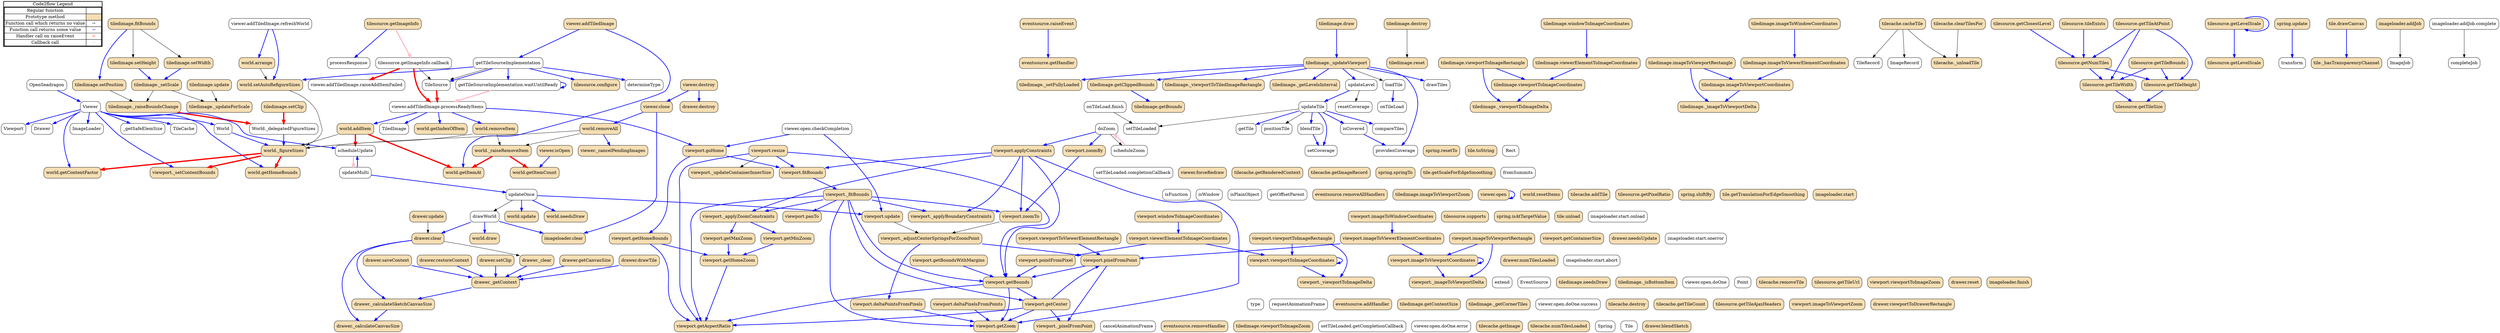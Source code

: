 digraph G {
clusterrank = "global";
mclimit = 1000;
concentrate = false;
			subgraph legend{
			rank = min;
			label = "legend";
			Legend [shape=none, margin=0, label = <
				<table cellspacing="0" cellpadding="0" border="1"><tr><td>Code2flow Legend</td></tr><tr><td>
				<table cellspacing="0">
				<tr><td>Regular function</td><td width="50px"></td></tr>
				<tr><td>Prototype method</td><td bgcolor='wheat'></td></tr>
				<tr><td>Function call which returns no value</td><td>&#8594;</td></tr>
				<tr><td>Function call returns some value</td><td><font color='blue'>&#8594;</font></td></tr>
				<tr><td>Handler call on raiseEvent</td><td><font color='red'>&#8594;</font></td></tr>
                <tr><td>Callback call</td><td><font color='pink'>&#8594;</font></td></tr>
				</table></td></tr></table>
				>];}

node2 [splines=ortho shape = "rect" style = "rounded" label = "OpenSeadragon" ];
node6 [splines=ortho shape = "rect" style = "rounded" label = "isFunction" ];
node8 [splines=ortho shape = "rect" style = "rounded" label = "isWindow" ];
node10 [splines=ortho shape = "rect" style = "rounded" label = "type" ];
node12 [splines=ortho shape = "rect" style = "rounded" label = "isPlainObject" ];
node18 [splines=ortho shape = "rect" style = "rounded" label = "extend" ];
node21 [splines=ortho shape = "rect" style = "rounded" label = "requestAnimationFrame" ];
node23 [splines=ortho shape = "rect" style = "rounded" label = "cancelAnimationFrame" ];
node26 [splines=ortho shape = "rect" style = "rounded" label = "getOffsetParent" ];

node35 [splines=ortho shape = "rect" style = "rounded" label = "EventSource" ];
node38 [splines=ortho shape = "rect" style = "rounded,filled" fillcolor = "wheat" label = "eventsource.addHandler" ];
node40 [splines=ortho shape = "rect" style = "rounded,filled" fillcolor = "wheat" label = "eventsource.removeHandler" ];
node42 [splines=ortho shape = "rect" style = "rounded,filled" fillcolor = "wheat" label = "eventsource.removeAllHandlers" ];
node44 [splines=ortho shape = "rect" style = "rounded,filled" fillcolor = "wheat" label = "eventsource.getHandler" ];
node46 [splines=ortho shape = "rect" style = "rounded,filled" fillcolor = "wheat" label = "eventsource.raiseEvent" ];

node52 [splines=ortho shape = "rect" style = "rounded" label = "TiledImage" ];
node55 [splines=ortho shape = "rect" style = "rounded,filled" fillcolor = "wheat" label = "tiledimage.needsDraw" ];
node57 [splines=ortho shape = "rect" style = "rounded,filled" fillcolor = "wheat" label = "tiledimage._setFullyLoaded" ];
node59 [splines=ortho shape = "rect" style = "rounded,filled" fillcolor = "wheat" label = "tiledimage.reset" ];
node61 [splines=ortho shape = "rect" style = "rounded,filled" fillcolor = "wheat" label = "tiledimage.update" ];
node63 [splines=ortho shape = "rect" style = "rounded,filled" fillcolor = "wheat" label = "tiledimage.draw" ];
node65 [splines=ortho shape = "rect" style = "rounded,filled" fillcolor = "wheat" label = "tiledimage.destroy" ];
node67 [splines=ortho shape = "rect" style = "rounded,filled" fillcolor = "wheat" label = "tiledimage.getBounds" ];
node69 [splines=ortho shape = "rect" style = "rounded,filled" fillcolor = "wheat" label = "tiledimage.getClippedBounds" ];
node71 [splines=ortho shape = "rect" style = "rounded,filled" fillcolor = "wheat" label = "tiledimage.getContentSize" ];
node73 [splines=ortho shape = "rect" style = "rounded,filled" fillcolor = "wheat" label = "tiledimage._viewportToImageDelta" ];
node75 [splines=ortho shape = "rect" style = "rounded,filled" fillcolor = "wheat" label = "tiledimage.viewportToImageCoordinates" ];
node77 [splines=ortho shape = "rect" style = "rounded,filled" fillcolor = "wheat" label = "tiledimage._imageToViewportDelta" ];
node79 [splines=ortho shape = "rect" style = "rounded,filled" fillcolor = "wheat" label = "tiledimage.imageToViewportCoordinates" ];
node81 [splines=ortho shape = "rect" style = "rounded,filled" fillcolor = "wheat" label = "tiledimage.imageToViewportRectangle" ];
node83 [splines=ortho shape = "rect" style = "rounded,filled" fillcolor = "wheat" label = "tiledimage.viewportToImageRectangle" ];
node85 [splines=ortho shape = "rect" style = "rounded,filled" fillcolor = "wheat" label = "tiledimage.viewerElementToImageCoordinates" ];
node87 [splines=ortho shape = "rect" style = "rounded,filled" fillcolor = "wheat" label = "tiledimage.imageToViewerElementCoordinates" ];
node89 [splines=ortho shape = "rect" style = "rounded,filled" fillcolor = "wheat" label = "tiledimage.windowToImageCoordinates" ];
node91 [splines=ortho shape = "rect" style = "rounded,filled" fillcolor = "wheat" label = "tiledimage.imageToWindowCoordinates" ];
node93 [splines=ortho shape = "rect" style = "rounded,filled" fillcolor = "wheat" label = "tiledimage._viewportToTiledImageRectangle" ];
node95 [splines=ortho shape = "rect" style = "rounded,filled" fillcolor = "wheat" label = "tiledimage.viewportToImageZoom" ];
node97 [splines=ortho shape = "rect" style = "rounded,filled" fillcolor = "wheat" label = "tiledimage.imageToViewportZoom" ];
node99 [splines=ortho shape = "rect" style = "rounded,filled" fillcolor = "wheat" label = "tiledimage.setPosition" ];
node101 [splines=ortho shape = "rect" style = "rounded,filled" fillcolor = "wheat" label = "tiledimage.setWidth" ];
node103 [splines=ortho shape = "rect" style = "rounded,filled" fillcolor = "wheat" label = "tiledimage.setHeight" ];
node105 [splines=ortho shape = "rect" style = "rounded,filled" fillcolor = "wheat" label = "tiledimage.fitBounds" ];
node107 [splines=ortho shape = "rect" style = "rounded,filled" fillcolor = "wheat" label = "tiledimage.setClip" ];
node109 [splines=ortho shape = "rect" style = "rounded,filled" fillcolor = "wheat" label = "tiledimage._setScale" ];
node111 [splines=ortho shape = "rect" style = "rounded,filled" fillcolor = "wheat" label = "tiledimage._updateForScale" ];
node113 [splines=ortho shape = "rect" style = "rounded,filled" fillcolor = "wheat" label = "tiledimage._raiseBoundsChange" ];
node115 [splines=ortho shape = "rect" style = "rounded,filled" fillcolor = "wheat" label = "tiledimage._isBottomItem" ];
node117 [splines=ortho shape = "rect" style = "rounded,filled" fillcolor = "wheat" label = "tiledimage._getLevelsInterval" ];
node120 [splines=ortho shape = "rect" style = "rounded,filled" fillcolor = "wheat" label = "tiledimage._updateViewport" ];
node122 [splines=ortho shape = "rect" style = "rounded,filled" fillcolor = "wheat" label = "tiledimage._getCornerTiles" ];
node124 [splines=ortho shape = "rect" style = "rounded" label = "updateLevel" ];
node126 [splines=ortho shape = "rect" style = "rounded" label = "updateTile" ];
node128 [splines=ortho shape = "rect" style = "rounded" label = "getTile" ];
node130 [splines=ortho shape = "rect" style = "rounded" label = "loadTile" ];
node134 [splines=ortho shape = "rect" style = "rounded" label = "onTileLoad" ];
node133 [splines=ortho shape = "rect" style = "rounded" label = "onTileLoad.finish" ];
node140 [splines=ortho shape = "rect" style = "rounded" label = "setTileLoaded" ];
node137 [splines=ortho shape = "rect" style = "rounded" label = "setTileLoaded.getCompletionCallback" ];
node139 [splines=ortho shape = "rect" style = "rounded" label = "setTileLoaded.completionCallback" ];
node142 [splines=ortho shape = "rect" style = "rounded" label = "positionTile" ];
node144 [splines=ortho shape = "rect" style = "rounded" label = "blendTile" ];
node146 [splines=ortho shape = "rect" style = "rounded" label = "providesCoverage" ];
node148 [splines=ortho shape = "rect" style = "rounded" label = "isCovered" ];
node150 [splines=ortho shape = "rect" style = "rounded" label = "setCoverage" ];
node152 [splines=ortho shape = "rect" style = "rounded" label = "resetCoverage" ];
node154 [splines=ortho shape = "rect" style = "rounded" label = "compareTiles" ];
node156 [splines=ortho shape = "rect" style = "rounded" label = "drawTiles" ];

node167 [splines=ortho shape = "rect" style = "rounded" label = "Viewer" ];
node170 [splines=ortho shape = "rect" style = "rounded,filled" fillcolor = "wheat" label = "viewer.isOpen" ];
node180 [splines=ortho shape = "rect" style = "rounded,filled" fillcolor = "wheat" label = "viewer.open" ];
node173 [splines=ortho shape = "rect" style = "rounded" label = "viewer.open.checkCompletion" ];
node179 [splines=ortho shape = "rect" style = "rounded" label = "viewer.open.doOne" ];
node176 [splines=ortho shape = "rect" style = "rounded" label = "viewer.open.doOne.success" ];
node178 [splines=ortho shape = "rect" style = "rounded" label = "viewer.open.doOne.error" ];
node182 [splines=ortho shape = "rect" style = "rounded,filled" fillcolor = "wheat" label = "viewer.close" ];
node184 [splines=ortho shape = "rect" style = "rounded,filled" fillcolor = "wheat" label = "viewer.destroy" ];
node193 [splines=ortho shape = "rect" style = "rounded,filled" fillcolor = "wheat" label = "viewer.addTiledImage" ];
node188 [splines=ortho shape = "rect" style = "rounded" label = "viewer.addTiledImage.raiseAddItemFailed" ];
node190 [splines=ortho shape = "rect" style = "rounded" label = "viewer.addTiledImage.refreshWorld" ];
node192 [splines=ortho shape = "rect" style = "rounded" label = "viewer.addTiledImage.processReadyItems" ];
node195 [splines=ortho shape = "rect" style = "rounded,filled" fillcolor = "wheat" label = "viewer.forceRedraw" ];
node197 [splines=ortho shape = "rect" style = "rounded,filled" fillcolor = "wheat" label = "viewer._cancelPendingImages" ];
node199 [splines=ortho shape = "rect" style = "rounded" label = "_getSafeElemSize" ];
node205 [splines=ortho shape = "rect" style = "rounded" label = "getTileSourceImplementation" ];
node202 [splines=ortho shape = "rect" style = "rounded" label = "getTileSourceImplementation.waitUntilReady" ];
node209 [splines=ortho shape = "rect" style = "rounded" label = "scheduleUpdate" ];
node211 [splines=ortho shape = "rect" style = "rounded" label = "updateMulti" ];
node213 [splines=ortho shape = "rect" style = "rounded" label = "updateOnce" ];
node215 [splines=ortho shape = "rect" style = "rounded" label = "drawWorld" ];
node217 [splines=ortho shape = "rect" style = "rounded" label = "scheduleZoom" ];
node219 [splines=ortho shape = "rect" style = "rounded" label = "doZoom" ];

node227 [splines=ortho shape = "rect" style = "rounded" label = "World" ];
node226 [splines=ortho shape = "rect" style = "rounded" label = "World._delegatedFigureSizes" ];
node230 [splines=ortho shape = "rect" style = "rounded,filled" fillcolor = "wheat" label = "world.addItem" ];
node232 [splines=ortho shape = "rect" style = "rounded,filled" fillcolor = "wheat" label = "world.getItemAt" ];
node234 [splines=ortho shape = "rect" style = "rounded,filled" fillcolor = "wheat" label = "world.getIndexOfItem" ];
node236 [splines=ortho shape = "rect" style = "rounded,filled" fillcolor = "wheat" label = "world.getItemCount" ];
node238 [splines=ortho shape = "rect" style = "rounded,filled" fillcolor = "wheat" label = "world.removeItem" ];
node240 [splines=ortho shape = "rect" style = "rounded,filled" fillcolor = "wheat" label = "world.removeAll" ];
node242 [splines=ortho shape = "rect" style = "rounded,filled" fillcolor = "wheat" label = "world.resetItems" ];
node244 [splines=ortho shape = "rect" style = "rounded,filled" fillcolor = "wheat" label = "world.update" ];
node246 [splines=ortho shape = "rect" style = "rounded,filled" fillcolor = "wheat" label = "world.draw" ];
node248 [splines=ortho shape = "rect" style = "rounded,filled" fillcolor = "wheat" label = "world.needsDraw" ];
node250 [splines=ortho shape = "rect" style = "rounded,filled" fillcolor = "wheat" label = "world.getHomeBounds" ];
node252 [splines=ortho shape = "rect" style = "rounded,filled" fillcolor = "wheat" label = "world.getContentFactor" ];
node254 [splines=ortho shape = "rect" style = "rounded,filled" fillcolor = "wheat" label = "world.setAutoRefigureSizes" ];
node256 [splines=ortho shape = "rect" style = "rounded,filled" fillcolor = "wheat" label = "world.arrange" ];
node258 [splines=ortho shape = "rect" style = "rounded,filled" fillcolor = "wheat" label = "world._figureSizes" ];
node260 [splines=ortho shape = "rect" style = "rounded,filled" fillcolor = "wheat" label = "world._raiseRemoveItem" ];

node266 [splines=ortho shape = "rect" style = "rounded" label = "Point" ];











node310 [splines=ortho shape = "rect" style = "rounded" label = "TileCache" ];
node293 [splines=ortho shape = "rect" style = "rounded" label = "TileRecord" ];
node295 [splines=ortho shape = "rect" style = "rounded" label = "ImageRecord" ];
node298 [splines=ortho shape = "rect" style = "rounded,filled" fillcolor = "wheat" label = "tilecache.destroy" ];
node300 [splines=ortho shape = "rect" style = "rounded,filled" fillcolor = "wheat" label = "tilecache.getImage" ];
node302 [splines=ortho shape = "rect" style = "rounded,filled" fillcolor = "wheat" label = "tilecache.getRenderedContext" ];
node304 [splines=ortho shape = "rect" style = "rounded,filled" fillcolor = "wheat" label = "tilecache.addTile" ];
node306 [splines=ortho shape = "rect" style = "rounded,filled" fillcolor = "wheat" label = "tilecache.removeTile" ];
node308 [splines=ortho shape = "rect" style = "rounded,filled" fillcolor = "wheat" label = "tilecache.getTileCount" ];
node313 [splines=ortho shape = "rect" style = "rounded,filled" fillcolor = "wheat" label = "tilecache.numTilesLoaded" ];
node315 [splines=ortho shape = "rect" style = "rounded,filled" fillcolor = "wheat" label = "tilecache.cacheTile" ];
node317 [splines=ortho shape = "rect" style = "rounded,filled" fillcolor = "wheat" label = "tilecache.clearTilesFor" ];
node319 [splines=ortho shape = "rect" style = "rounded,filled" fillcolor = "wheat" label = "tilecache.getImageRecord" ];
node321 [splines=ortho shape = "rect" style = "rounded,filled" fillcolor = "wheat" label = "tilecache._unloadTile" ];

node327 [splines=ortho shape = "rect" style = "rounded" label = "TileSource" ];
node330 [splines=ortho shape = "rect" style = "rounded,filled" fillcolor = "wheat" label = "tilesource.getTileSize" ];
node332 [splines=ortho shape = "rect" style = "rounded,filled" fillcolor = "wheat" label = "tilesource.getTileWidth" ];
node334 [splines=ortho shape = "rect" style = "rounded,filled" fillcolor = "wheat" label = "tilesource.getTileHeight" ];
node339 [splines=ortho shape = "rect" style = "rounded,filled" fillcolor = "wheat" label = "tilesource.getLevelScale" ];
node338 [splines=ortho shape = "rect" style = "rounded,filled" fillcolor = "wheat" label = "tilesource.getLevelScale" ];
node341 [splines=ortho shape = "rect" style = "rounded,filled" fillcolor = "wheat" label = "tilesource.getNumTiles" ];
node343 [splines=ortho shape = "rect" style = "rounded,filled" fillcolor = "wheat" label = "tilesource.getPixelRatio" ];
node345 [splines=ortho shape = "rect" style = "rounded,filled" fillcolor = "wheat" label = "tilesource.getClosestLevel" ];
node347 [splines=ortho shape = "rect" style = "rounded,filled" fillcolor = "wheat" label = "tilesource.getTileAtPoint" ];
node349 [splines=ortho shape = "rect" style = "rounded,filled" fillcolor = "wheat" label = "tilesource.getTileBounds" ];
node353 [splines=ortho shape = "rect" style = "rounded,filled" fillcolor = "wheat" label = "tilesource.getImageInfo" ];
node352 [splines=ortho shape = "rect" style = "rounded" label = "tilesource.getImageInfo.callback" ];
node355 [splines=ortho shape = "rect" style = "rounded,filled" fillcolor = "wheat" label = "tilesource.supports" ];
node357 [splines=ortho shape = "rect" style = "rounded,filled" fillcolor = "wheat" label = "tilesource.configure" ];
node359 [splines=ortho shape = "rect" style = "rounded,filled" fillcolor = "wheat" label = "tilesource.getTileUrl" ];
node361 [splines=ortho shape = "rect" style = "rounded,filled" fillcolor = "wheat" label = "tilesource.getTileAjaxHeaders" ];
node363 [splines=ortho shape = "rect" style = "rounded,filled" fillcolor = "wheat" label = "tilesource.tileExists" ];
node365 [splines=ortho shape = "rect" style = "rounded" label = "processResponse" ];
node367 [splines=ortho shape = "rect" style = "rounded" label = "determineType" ];

node376 [splines=ortho shape = "rect" style = "rounded" label = "Spring" ];
node379 [splines=ortho shape = "rect" style = "rounded,filled" fillcolor = "wheat" label = "spring.resetTo" ];
node381 [splines=ortho shape = "rect" style = "rounded,filled" fillcolor = "wheat" label = "spring.springTo" ];
node383 [splines=ortho shape = "rect" style = "rounded,filled" fillcolor = "wheat" label = "spring.shiftBy" ];
node385 [splines=ortho shape = "rect" style = "rounded,filled" fillcolor = "wheat" label = "spring.update" ];
node387 [splines=ortho shape = "rect" style = "rounded,filled" fillcolor = "wheat" label = "spring.isAtTargetValue" ];
node389 [splines=ortho shape = "rect" style = "rounded" label = "transform" ];

node395 [splines=ortho shape = "rect" style = "rounded" label = "Viewport" ];
node398 [splines=ortho shape = "rect" style = "rounded,filled" fillcolor = "wheat" label = "viewport._setContentBounds" ];
node400 [splines=ortho shape = "rect" style = "rounded,filled" fillcolor = "wheat" label = "viewport.getHomeZoom" ];
node402 [splines=ortho shape = "rect" style = "rounded,filled" fillcolor = "wheat" label = "viewport.getHomeBounds" ];
node404 [splines=ortho shape = "rect" style = "rounded,filled" fillcolor = "wheat" label = "viewport.goHome" ];
node406 [splines=ortho shape = "rect" style = "rounded,filled" fillcolor = "wheat" label = "viewport.getMinZoom" ];
node408 [splines=ortho shape = "rect" style = "rounded,filled" fillcolor = "wheat" label = "viewport.getMaxZoom" ];
node410 [splines=ortho shape = "rect" style = "rounded,filled" fillcolor = "wheat" label = "viewport.getAspectRatio" ];
node412 [splines=ortho shape = "rect" style = "rounded,filled" fillcolor = "wheat" label = "viewport.getContainerSize" ];
node414 [splines=ortho shape = "rect" style = "rounded,filled" fillcolor = "wheat" label = "viewport.getBounds" ];
node416 [splines=ortho shape = "rect" style = "rounded,filled" fillcolor = "wheat" label = "viewport.getBoundsWithMargins" ];
node418 [splines=ortho shape = "rect" style = "rounded,filled" fillcolor = "wheat" label = "viewport.getCenter" ];
node420 [splines=ortho shape = "rect" style = "rounded,filled" fillcolor = "wheat" label = "viewport.getZoom" ];
node422 [splines=ortho shape = "rect" style = "rounded,filled" fillcolor = "wheat" label = "viewport._applyZoomConstraints" ];
node424 [splines=ortho shape = "rect" style = "rounded,filled" fillcolor = "wheat" label = "viewport._applyBoundaryConstraints" ];
node426 [splines=ortho shape = "rect" style = "rounded,filled" fillcolor = "wheat" label = "viewport.applyConstraints" ];
node428 [splines=ortho shape = "rect" style = "rounded,filled" fillcolor = "wheat" label = "viewport._fitBounds" ];
node430 [splines=ortho shape = "rect" style = "rounded,filled" fillcolor = "wheat" label = "viewport.fitBounds" ];
node432 [splines=ortho shape = "rect" style = "rounded,filled" fillcolor = "wheat" label = "viewport.panTo" ];
node434 [splines=ortho shape = "rect" style = "rounded,filled" fillcolor = "wheat" label = "viewport.zoomBy" ];
node436 [splines=ortho shape = "rect" style = "rounded,filled" fillcolor = "wheat" label = "viewport.zoomTo" ];
node438 [splines=ortho shape = "rect" style = "rounded,filled" fillcolor = "wheat" label = "viewport.resize" ];
node440 [splines=ortho shape = "rect" style = "rounded,filled" fillcolor = "wheat" label = "viewport._updateContainerInnerSize" ];
node444 [splines=ortho shape = "rect" style = "rounded,filled" fillcolor = "wheat" label = "viewport.update" ];
node446 [splines=ortho shape = "rect" style = "rounded,filled" fillcolor = "wheat" label = "viewport._adjustCenterSpringsForZoomPoint" ];
node448 [splines=ortho shape = "rect" style = "rounded,filled" fillcolor = "wheat" label = "viewport.deltaPixelsFromPoints" ];
node450 [splines=ortho shape = "rect" style = "rounded,filled" fillcolor = "wheat" label = "viewport.deltaPointsFromPixels" ];
node452 [splines=ortho shape = "rect" style = "rounded,filled" fillcolor = "wheat" label = "viewport.pixelFromPoint" ];
node454 [splines=ortho shape = "rect" style = "rounded,filled" fillcolor = "wheat" label = "viewport._pixelFromPoint" ];
node456 [splines=ortho shape = "rect" style = "rounded,filled" fillcolor = "wheat" label = "viewport.pointFromPixel" ];
node458 [splines=ortho shape = "rect" style = "rounded,filled" fillcolor = "wheat" label = "viewport._viewportToImageDelta" ];
node460 [splines=ortho shape = "rect" style = "rounded,filled" fillcolor = "wheat" label = "viewport.viewportToImageCoordinates" ];
node462 [splines=ortho shape = "rect" style = "rounded,filled" fillcolor = "wheat" label = "viewport._imageToViewportDelta" ];
node464 [splines=ortho shape = "rect" style = "rounded,filled" fillcolor = "wheat" label = "viewport.imageToViewportCoordinates" ];
node466 [splines=ortho shape = "rect" style = "rounded,filled" fillcolor = "wheat" label = "viewport.imageToViewportRectangle" ];
node468 [splines=ortho shape = "rect" style = "rounded,filled" fillcolor = "wheat" label = "viewport.viewportToImageRectangle" ];
node470 [splines=ortho shape = "rect" style = "rounded,filled" fillcolor = "wheat" label = "viewport.viewerElementToImageCoordinates" ];
node472 [splines=ortho shape = "rect" style = "rounded,filled" fillcolor = "wheat" label = "viewport.imageToViewerElementCoordinates" ];
node474 [splines=ortho shape = "rect" style = "rounded,filled" fillcolor = "wheat" label = "viewport.windowToImageCoordinates" ];
node476 [splines=ortho shape = "rect" style = "rounded,filled" fillcolor = "wheat" label = "viewport.imageToWindowCoordinates" ];
node478 [splines=ortho shape = "rect" style = "rounded,filled" fillcolor = "wheat" label = "viewport.viewportToViewerElementRectangle" ];
node480 [splines=ortho shape = "rect" style = "rounded,filled" fillcolor = "wheat" label = "viewport.viewportToImageZoom" ];
node482 [splines=ortho shape = "rect" style = "rounded,filled" fillcolor = "wheat" label = "viewport.imageToViewportZoom" ];

node488 [splines=ortho shape = "rect" style = "rounded" label = "Tile" ];
node491 [splines=ortho shape = "rect" style = "rounded,filled" fillcolor = "wheat" label = "tile.toString" ];
node493 [splines=ortho shape = "rect" style = "rounded,filled" fillcolor = "wheat" label = "tile._hasTransparencyChannel" ];
node495 [splines=ortho shape = "rect" style = "rounded,filled" fillcolor = "wheat" label = "tile.drawCanvas" ];
node497 [splines=ortho shape = "rect" style = "rounded,filled" fillcolor = "wheat" label = "tile.getScaleForEdgeSmoothing" ];
node501 [splines=ortho shape = "rect" style = "rounded,filled" fillcolor = "wheat" label = "tile.getTranslationForEdgeSmoothing" ];
node503 [splines=ortho shape = "rect" style = "rounded,filled" fillcolor = "wheat" label = "tile.unload" ];

node509 [splines=ortho shape = "rect" style = "rounded" label = "Drawer" ];
node512 [splines=ortho shape = "rect" style = "rounded,filled" fillcolor = "wheat" label = "drawer.needsUpdate" ];
node514 [splines=ortho shape = "rect" style = "rounded,filled" fillcolor = "wheat" label = "drawer.numTilesLoaded" ];
node516 [splines=ortho shape = "rect" style = "rounded,filled" fillcolor = "wheat" label = "drawer.reset" ];
node518 [splines=ortho shape = "rect" style = "rounded,filled" fillcolor = "wheat" label = "drawer.update" ];
node520 [splines=ortho shape = "rect" style = "rounded,filled" fillcolor = "wheat" label = "drawer.destroy" ];
node522 [splines=ortho shape = "rect" style = "rounded,filled" fillcolor = "wheat" label = "drawer.clear" ];
node524 [splines=ortho shape = "rect" style = "rounded,filled" fillcolor = "wheat" label = "drawer._clear" ];
node526 [splines=ortho shape = "rect" style = "rounded,filled" fillcolor = "wheat" label = "drawer.viewportToDrawerRectangle" ];
node528 [splines=ortho shape = "rect" style = "rounded,filled" fillcolor = "wheat" label = "drawer.drawTile" ];
node530 [splines=ortho shape = "rect" style = "rounded,filled" fillcolor = "wheat" label = "drawer._getContext" ];
node532 [splines=ortho shape = "rect" style = "rounded,filled" fillcolor = "wheat" label = "drawer.saveContext" ];
node534 [splines=ortho shape = "rect" style = "rounded,filled" fillcolor = "wheat" label = "drawer.restoreContext" ];
node536 [splines=ortho shape = "rect" style = "rounded,filled" fillcolor = "wheat" label = "drawer.setClip" ];
node538 [splines=ortho shape = "rect" style = "rounded,filled" fillcolor = "wheat" label = "drawer.blendSketch" ];
node540 [splines=ortho shape = "rect" style = "rounded,filled" fillcolor = "wheat" label = "drawer.getCanvasSize" ];
node542 [splines=ortho shape = "rect" style = "rounded,filled" fillcolor = "wheat" label = "drawer._calculateCanvasSize" ];
node544 [splines=ortho shape = "rect" style = "rounded,filled" fillcolor = "wheat" label = "drawer._calculateSketchCanvasSize" ];

node550 [splines=ortho shape = "rect" style = "rounded" label = "Rect" ];
node552 [splines=ortho shape = "rect" style = "rounded" label = "fromSummits" ];



















node610 [splines=ortho shape = "rect" style = "rounded" label = "ImageLoader" ];
node595 [splines=ortho shape = "rect" style = "rounded" label = "ImageJob" ];
node606 [splines=ortho shape = "rect" style = "rounded,filled" fillcolor = "wheat" label = "imageloader.start" ];
node599 [splines=ortho shape = "rect" style = "rounded" label = "imageloader.start.onload" ];
node601 [splines=ortho shape = "rect" style = "rounded" label = "imageloader.start.onerror" ];
node605 [splines=ortho shape = "rect" style = "rounded" label = "imageloader.start.abort" ];
node608 [splines=ortho shape = "rect" style = "rounded,filled" fillcolor = "wheat" label = "imageloader.finish" ];
node616 [splines=ortho shape = "rect" style = "rounded,filled" fillcolor = "wheat" label = "imageloader.addJob" ];
node614 [splines=ortho shape = "rect" style = "rounded" label = "imageloader.addJob.complete" ];
node618 [splines=ortho shape = "rect" style = "rounded,filled" fillcolor = "wheat" label = "imageloader.clear" ];
node620 [splines=ortho shape = "rect" style = "rounded" label = "completeJob" ];
node46 -> node44 [color="blue" penwidth="2"];
node61 -> node111;
node63 -> node120 [color="blue" penwidth="2"];
node65 -> node59;
node69 -> node67 [color="blue" penwidth="2"];
node75 -> node73 [color="blue" penwidth="2"];
node79 -> node77 [color="blue" penwidth="2"];
node81 -> node77 [color="blue" penwidth="2"];
node81 -> node79 [color="blue" penwidth="2"];
node83 -> node73 [color="blue" penwidth="2"];
node83 -> node75 [color="blue" penwidth="2"];
node85 -> node75 [color="blue" penwidth="2"];
node87 -> node79 [color="blue" penwidth="2"];
node89 -> node85 [color="blue" penwidth="2"];
node91 -> node87 [color="blue" penwidth="2"];
node99 -> node113;
node101 -> node109 [color="blue" penwidth="2"];
node103 -> node109 [color="blue" penwidth="2"];
node105 -> node99 [color="blue" penwidth="2"];
node105 -> node101;
node105 -> node103;
node109 -> node111;
node109 -> node113;
node120 -> node57 [color="blue" penwidth="2"];
node120 -> node69 [color="blue" penwidth="2"];
node120 -> node93 [color="blue" penwidth="2"];
node120 -> node117 [color="blue" penwidth="2"];
node120 -> node124 [color="blue" penwidth="2"];
node120 -> node130;
node120 -> node146 [color="blue" penwidth="2"];
node120 -> node156 [color="blue" penwidth="2"];
node124 -> node126 [color="blue" penwidth="2"];
node124 -> node152;
node126 -> node128 [color="blue" penwidth="2"];
node126 -> node140;
node126 -> node142;
node126 -> node144 [color="blue" penwidth="2"];
node126 -> node148 [color="blue" penwidth="2"];
node126 -> node150 [color="blue" penwidth="2"];
node126 -> node154 [color="blue" penwidth="2"];
node130 -> node134 [color="blue" penwidth="2"];
node133 -> node140;
node144 -> node150 [color="blue" penwidth="2"];
node148 -> node146 [color="blue" penwidth="2"];
node167 -> node199 [color="blue" penwidth="2"];
node167 -> node209 [color="blue" penwidth="2"];
node180 -> node180 [color="blue" penwidth="2"];
node184 -> node182 [color="blue" penwidth="2"];
node193 -> node205 [color="blue" penwidth="2"];
node205 -> node327;
node211 -> node209 [color="blue" penwidth="2"];
node211 -> node213 [color="blue" penwidth="2"];
node213 -> node215;
node219 -> node217;
node230 -> node258;
node238 -> node258;
node238 -> node260;
node240 -> node258;
node240 -> node260;
node254 -> node258;
node256 -> node254;
node315 -> node293;
node315 -> node295;
node315 -> node321;
node317 -> node321;
node332 -> node330 [color="blue" penwidth="2"];
node334 -> node330 [color="blue" penwidth="2"];
node339 -> node339 [color="blue" penwidth="2"];
node339 -> node338 [color="blue" penwidth="2"];
node341 -> node332 [color="blue" penwidth="2"];
node341 -> node334 [color="blue" penwidth="2"];
node345 -> node341 [color="blue" penwidth="2"];
node347 -> node332 [color="blue" penwidth="2"];
node347 -> node334 [color="blue" penwidth="2"];
node347 -> node341 [color="blue" penwidth="2"];
node349 -> node332 [color="blue" penwidth="2"];
node349 -> node334 [color="blue" penwidth="2"];
node353 -> node365 [color="blue" penwidth="2"];
node352 -> node327;
node363 -> node341 [color="blue" penwidth="2"];
node385 -> node389 [color="blue" penwidth="2"];
node400 -> node410 [color="blue" penwidth="2"];
node402 -> node400 [color="blue" penwidth="2"];
node402 -> node410 [color="blue" penwidth="2"];
node404 -> node402 [color="blue" penwidth="2"];
node404 -> node430 [color="blue" penwidth="2"];
node406 -> node400 [color="blue" penwidth="2"];
node408 -> node400 [color="blue" penwidth="2"];
node414 -> node410 [color="blue" penwidth="2"];
node414 -> node418 [color="blue" penwidth="2"];
node414 -> node420 [color="blue" penwidth="2"];
node416 -> node414 [color="blue" penwidth="2"];
node418 -> node410 [color="blue" penwidth="2"];
node418 -> node420 [color="blue" penwidth="2"];
node418 -> node452 [color="blue" penwidth="2"];
node418 -> node454 [color="blue" penwidth="2"];
node422 -> node406 [color="blue" penwidth="2"];
node422 -> node408 [color="blue" penwidth="2"];
node426 -> node414 [color="blue" penwidth="2"];
node426 -> node420 [color="blue" penwidth="2"];
node426 -> node422 [color="blue" penwidth="2"];
node426 -> node424 [color="blue" penwidth="2"];
node426 -> node430 [color="blue" penwidth="2"];
node426 -> node436 [color="blue" penwidth="2"];
node428 -> node410 [color="blue" penwidth="2"];
node428 -> node414 [color="blue" penwidth="2"];
node428 -> node418 [color="blue" penwidth="2"];
node428 -> node420 [color="blue" penwidth="2"];
node428 -> node422 [color="blue" penwidth="2"];
node428 -> node424 [color="blue" penwidth="2"];
node428 -> node432 [color="blue" penwidth="2"];
node428 -> node436 [color="blue" penwidth="2"];
node430 -> node428 [color="blue" penwidth="2"];
node434 -> node436 [color="blue" penwidth="2"];
node436 -> node446;
node438 -> node410 [color="blue" penwidth="2"];
node438 -> node414 [color="blue" penwidth="2"];
node438 -> node430 [color="blue" penwidth="2"];
node438 -> node440;
node444 -> node446;
node446 -> node450 [color="blue" penwidth="2"];
node446 -> node452 [color="blue" penwidth="2"];
node448 -> node420 [color="blue" penwidth="2"];
node450 -> node420 [color="blue" penwidth="2"];
node452 -> node414 [color="blue" penwidth="2"];
node452 -> node454 [color="blue" penwidth="2"];
node456 -> node414 [color="blue" penwidth="2"];
node460 -> node458 [color="blue" penwidth="2"];
node460 -> node460 [color="blue" penwidth="2"];
node464 -> node462 [color="blue" penwidth="2"];
node464 -> node464 [color="blue" penwidth="2"];
node466 -> node462 [color="blue" penwidth="2"];
node466 -> node464 [color="blue" penwidth="2"];
node468 -> node458 [color="blue" penwidth="2"];
node468 -> node460 [color="blue" penwidth="2"];
node470 -> node456 [color="blue" penwidth="2"];
node470 -> node460 [color="blue" penwidth="2"];
node472 -> node452 [color="blue" penwidth="2"];
node472 -> node464 [color="blue" penwidth="2"];
node474 -> node470 [color="blue" penwidth="2"];
node476 -> node472 [color="blue" penwidth="2"];
node478 -> node452 [color="blue" penwidth="2"];
node495 -> node493 [color="blue" penwidth="2"];
node518 -> node522;
node522 -> node524;
node522 -> node542 [color="blue" penwidth="2"];
node522 -> node544 [color="blue" penwidth="2"];
node524 -> node530 [color="blue" penwidth="2"];
node528 -> node530 [color="blue" penwidth="2"];
node530 -> node544 [color="blue" penwidth="2"];
node532 -> node530 [color="blue" penwidth="2"];
node534 -> node530 [color="blue" penwidth="2"];
node536 -> node530 [color="blue" penwidth="2"];
node540 -> node530 [color="blue" penwidth="2"];
node544 -> node542 [color="blue" penwidth="2"];









node616 -> node595;
node614 -> node620;
node2 -> node167 [color="blue" penwidth="2"];
node167 -> node610 [color="blue" penwidth="2"];
node167 -> node310 [color="blue" penwidth="2"];
node167 -> node395 [color="blue" penwidth="2"];
node167 -> node509 [color="blue" penwidth="2"];
node167 -> node227 [color="blue" penwidth="2"];
node327 -> node192 [color="red" penwidth="4"];
node167 -> node398 [color="blue" penwidth="2"];
node167 -> node250 [color="blue" penwidth="2"];
node167 -> node252 [color="blue" penwidth="2"];
node227 -> node258 [color="blue" penwidth="2"];
node107 -> node226 [color="red" penwidth="4"];
node113 -> node226 [color="red" penwidth="4"];
node353 -> node352 [color="pink" penwidth="4"];
node352 -> node192 [color="red" penwidth="4"];
node352 -> node188 [color="red" penwidth="4"];
node192 -> node52 [color="blue" penwidth="2"];
node205 -> node327 [color="blue" penwidth="2"];
node215 -> node522 [color="blue" penwidth="2"];
node184 -> node520 [color="blue" penwidth="2"];
node215 -> node618 [color="blue" penwidth="2"];
node182 -> node618 [color="blue" penwidth="2"];
node205 -> node357 [color="blue" penwidth="2"];
node205 -> node367 [color="blue" penwidth="2"];
node202 -> node202 [color="blue" penwidth="2"];
node205 -> node202 [color="blue" penwidth="2"];
node217 -> node219 [color="pink" penwidth="4"];
node209 -> node211 [color="pink" penwidth="4"];
node202 -> node192 [color="pink" penwidth="4"];
node192 -> node404 [color="blue" penwidth="2"];
node173 -> node404 [color="blue" penwidth="2"];
node173 -> node444 [color="blue" penwidth="2"];
node213 -> node444 [color="blue" penwidth="2"];
node219 -> node426 [color="blue" penwidth="2"];
node219 -> node434 [color="blue" penwidth="2"];
node215 -> node246 [color="blue" penwidth="2"];
node213 -> node244 [color="blue" penwidth="2"];
node213 -> node248 [color="blue" penwidth="2"];
node182 -> node240 [color="blue" penwidth="2"];
node170 -> node236 [color="blue" penwidth="2"];
node193 -> node232 [color="blue" penwidth="2"];
node190 -> node256 [color="blue" penwidth="2"];
node190 -> node254 [color="blue" penwidth="2"];
node192 -> node230 [color="blue" penwidth="2"];
node192 -> node238 [color="blue" penwidth="2"];
node192 -> node234 [color="blue" penwidth="2"];
node205 -> node254 [color="blue" penwidth="2"];
node226 -> node258 [color="blue" penwidth="2"];
node258 -> node250 [color="red" penwidth="4"];
node258 -> node252 [color="red" penwidth="4"];
node260 -> node236 [color="red" penwidth="4"];
node260 -> node232 [color="red" penwidth="4"];
node230 -> node232 [color="red" penwidth="4"];
node240 -> node197 [color="blue" penwidth="2"];
node230 -> node209 [color="red" penwidth="4"];
node258 -> node398 [color="red" penwidth="4"];
subgraph clusteropenseadragon0{

label="openseadragon";
style=filled;
color=black;
graph[style=dotted];
};
subgraph clustereventsource31{

label="eventsource";
style=filled;
color=black;
graph[style=dotted];
subgraph clusterprototype36{
node38 node40 node42 node44 node46 node38 node40 node42 node44 node46 ;
label="prototype";
style=filled;
color=black;
graph[style=dotted];
}};
subgraph clustertiledimage49{

label="tiledimage";
style=filled;
color=black;
graph[style=dotted];
subgraph clusterprototype53{
node55 node57 node59 node61 node63 node65 node67 node69 node71 node73 node75 node77 node79 node81 node83 node85 node87 node89 node91 node93 node95 node97 node99 node101 node103 node105 node107 node109 node111 node113 node115 node117 node120 node122 node55 node57 node59 node61 node63 node65 node67 node69 node71 node73 node75 node77 node79 node81 node83 node85 node87 node89 node91 node93 node95 node97 node99 node101 node103 node105 node107 node109 node111 node113 node115 node117 node120 node122 ;
label="prototype";
style=filled;
color=black;
graph[style=dotted];
}subgraph clusteronTileLoad131{
node134 node133 node133 ;
label="onTileLoad";
style=filled;
color=black;
graph[style=dotted];
}subgraph clustersetTileLoaded135{
node140 node137 node139 node137 node139 ;
label="setTileLoaded";
style=filled;
color=black;
graph[style=dotted];
}};
subgraph clusterviewer159{

label="viewer";
style=filled;
color=black;
graph[style=dotted];
subgraph clusterprototype168{
node170 node180 node173 node179 node176 node178 node182 node184 node193 node188 node190 node192 node195 node197 node170 node182 node184 node195 node197 ;
label="prototype";
style=filled;
color=black;
graph[style=dotted];
subgraph clusteropen171{
node180 node173 node179 node176 node178 node173 ;
label="open";
style=filled;
color=black;
graph[style=dotted];
subgraph clusterdoOne174{
node179 node176 node178 node176 node178 ;
label="doOne";
style=filled;
color=black;
graph[style=dotted];
}}subgraph clusteraddTiledImage185{
node193 node188 node190 node192 node188 node190 node192 ;
label="addTiledImage";
style=filled;
color=black;
graph[style=dotted];
}}subgraph clustergetTileSourceImplementation200{
node205 node202 node202 ;
label="getTileSourceImplementation";
style=filled;
color=black;
graph[style=dotted];
}};
subgraph clusterworld222{

label="world";
style=filled;
color=black;
graph[style=dotted];
subgraph clusterWorld224{
node227 node226 node226 ;
label="World";
style=filled;
color=black;
graph[style=dotted];
}subgraph clusterprototype228{
node230 node232 node234 node236 node238 node240 node242 node244 node246 node248 node250 node252 node254 node256 node258 node260 node230 node232 node234 node236 node238 node240 node242 node244 node246 node248 node250 node252 node254 node256 node258 node260 ;
label="prototype";
style=filled;
color=black;
graph[style=dotted];
}};

subgraph clustertilecache290{

label="tilecache";
style=filled;
color=black;
graph[style=dotted];
subgraph clusterprototype296{
node298 node300 node302 node304 node306 node308 node298 node300 node302 node304 node306 node308 ;
label="prototype";
style=filled;
color=black;
graph[style=dotted];
}subgraph clusterprototype311{
node313 node315 node317 node319 node321 node313 node315 node317 node319 node321 ;
label="prototype";
style=filled;
color=black;
graph[style=dotted];
}};
subgraph clustertilesource324{

label="tilesource";
style=filled;
color=black;
graph[style=dotted];
subgraph clusterprototype328{
node330 node332 node334 node339 node338 node341 node343 node345 node347 node349 node353 node352 node355 node357 node359 node361 node363 node330 node332 node334 node341 node343 node345 node347 node349 node355 node357 node359 node361 node363 ;
label="prototype";
style=filled;
color=black;
graph[style=dotted];
subgraph clustergetLevelScale335{
node339 node338 node338 ;
label="getLevelScale";
style=filled;
color=black;
graph[style=dotted];
}subgraph clustergetImageInfo350{
node353 node352 node352 ;
label="getImageInfo";
style=filled;
color=black;
graph[style=dotted];
}}};
subgraph clusterspring370{

label="spring";
style=filled;
color=black;
graph[style=dotted];
subgraph clusterprototype377{
node379 node381 node383 node385 node387 node379 node381 node383 node385 node387 ;
label="prototype";
style=filled;
color=black;
graph[style=dotted];
}};
subgraph clusterviewport392{

label="viewport";
style=filled;
color=black;
graph[style=dotted];
subgraph clusterprototype396{
node398 node400 node402 node404 node406 node408 node410 node412 node414 node416 node418 node420 node422 node424 node426 node428 node430 node432 node434 node436 node438 node440 node444 node446 node448 node450 node452 node454 node456 node458 node460 node462 node464 node466 node468 node470 node472 node474 node476 node478 node480 node482 node398 node400 node402 node404 node406 node408 node410 node412 node414 node416 node418 node420 node422 node424 node426 node428 node430 node432 node434 node436 node438 node440 node444 node446 node448 node450 node452 node454 node456 node458 node460 node462 node464 node466 node468 node470 node472 node474 node476 node478 node480 node482 ;
label="prototype";
style=filled;
color=black;
graph[style=dotted];
}};
subgraph clustertile485{

label="tile";
style=filled;
color=black;
graph[style=dotted];
subgraph clusterprototype489{
node491 node493 node495 node497 node501 node503 node491 node493 node495 node497 node501 node503 ;
label="prototype";
style=filled;
color=black;
graph[style=dotted];
}};
subgraph clusterdrawer506{

label="drawer";
style=filled;
color=black;
graph[style=dotted];
subgraph clusterprototype510{
node512 node514 node516 node518 node520 node522 node524 node526 node528 node530 node532 node534 node536 node538 node540 node542 node544 node512 node514 node516 node518 node520 node522 node524 node526 node528 node530 node532 node534 node536 node538 node540 node542 node544 ;
label="prototype";
style=filled;
color=black;
graph[style=dotted];
}};

subgraph clusterimageloader592{

label="imageloader";
style=filled;
color=black;
graph[style=dotted];
subgraph clusterprototype596{
node606 node599 node601 node605 node608 node608 ;
label="prototype";
style=filled;
color=black;
graph[style=dotted];
subgraph clusterstart597{
node606 node599 node601 node605 node599 node601 node605 ;
label="start";
style=filled;
color=black;
graph[style=dotted];
}}subgraph clusterprototype611{
node616 node614 node618 node618 ;
label="prototype";
style=filled;
color=black;
graph[style=dotted];
subgraph clusteraddJob612{
node616 node614 node614 ;
label="addJob";
style=filled;
color=black;
graph[style=dotted];
}}};
}
